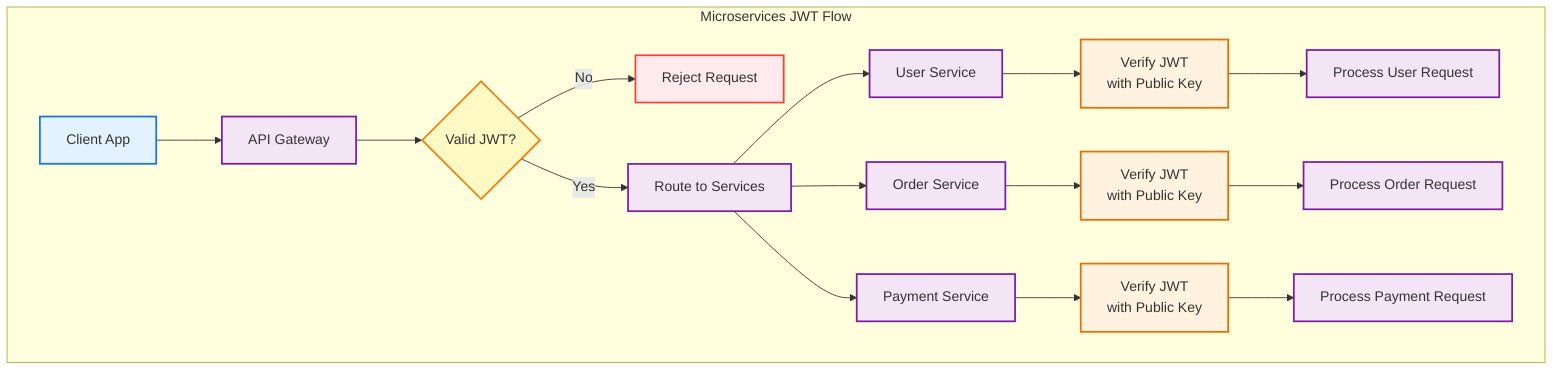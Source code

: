graph TB
    subgraph "Microservices JWT Flow"
        CLIENT[Client App]:::user --> GW[API Gateway]:::server
        GW --> JWT_CHECK{Valid JWT?}:::decision
        JWT_CHECK -->|No| REJECT[Reject Request]:::error
        JWT_CHECK -->|Yes| ROUTE[Route to Services]:::server
        
        ROUTE --> MS1[User Service]:::server
        ROUTE --> MS2[Order Service]:::server 
        ROUTE --> MS3[Payment Service]:::server
        
        MS1 --> VERIFY1[Verify JWT<br/>with Public Key]:::security
        MS2 --> VERIFY2[Verify JWT<br/>with Public Key]:::security
        MS3 --> VERIFY3[Verify JWT<br/>with Public Key]:::security
        
        VERIFY1 --> PROCESS1[Process User Request]:::server
        VERIFY2 --> PROCESS2[Process Order Request]:::server
        VERIFY3 --> PROCESS3[Process Payment Request]:::server
    end

    classDef user fill:#e3f2fd,stroke:#1976d2,stroke-width:2px
    classDef server fill:#f3e5f5,stroke:#7b1fa2,stroke-width:2px  
    classDef jwt fill:#e8f5e8,stroke:#4caf50,stroke-width:2px
    classDef security fill:#fff3e0,stroke:#ef6c00,stroke-width:2px
    classDef error fill:#ffebee,stroke:#f44336,stroke-width:2px
    classDef decision fill:#fff9c4,stroke:#f57f17,stroke-width:2px